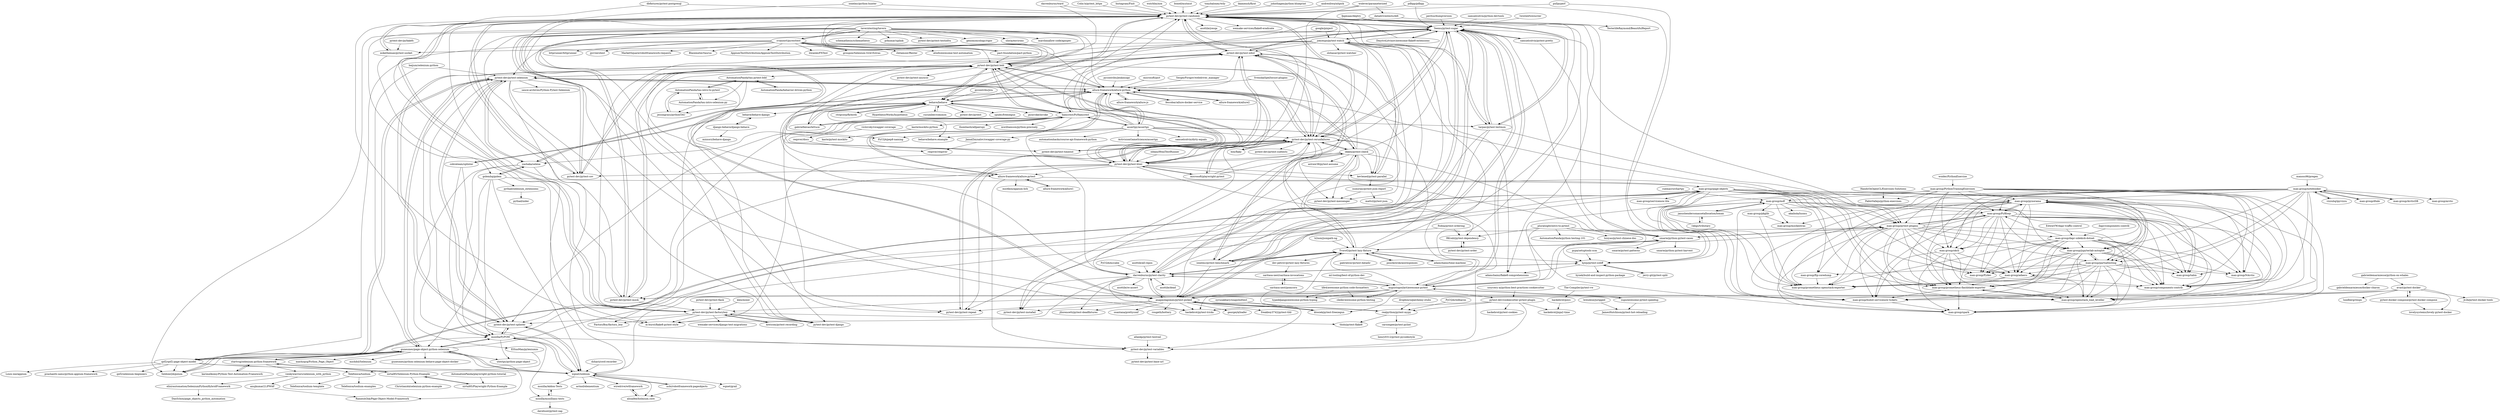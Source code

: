 digraph G {
"tonybaloney/wily" -> "pytest-dev/pytest-randomly" ["e"=1]
"DmytroLitvinov/awesome-flake8-extensions" -> "Teemu/pytest-sugar" ["e"=1]
"DmytroLitvinov/awesome-flake8-extensions" -> "pytest-dev/pytest-randomly" ["e"=1]
"kevlened/pytest-parallel" -> "pytest-dev/pytest-xdist" ["e"=1]
"kevlened/pytest-parallel" -> "pytest-dev/pytest-rerunfailures"
"kevlened/pytest-parallel" -> "numirias/pytest-json-report"
"okken/pytest-check" -> "pytest-dev/pytest-rerunfailures"
"okken/pytest-check" -> "pytest-dev/pytest-randomly"
"okken/pytest-check" -> "astraw38/pytest-assume"
"okken/pytest-check" -> "TvoroG/pytest-lazy-fixture"
"okken/pytest-check" -> "pytest-dev/pytest-messenger"
"okken/pytest-check" -> "allure-framework/allure-python"
"okken/pytest-check" -> "hjwp/pytest-icdiff"
"okken/pytest-check" -> "pytest-dev/pytest-xdist" ["e"=1]
"okken/pytest-check" -> "darrenburns/pytest-clarity"
"okken/pytest-check" -> "pytest-dev/pytest-instafail"
"okken/pytest-check" -> "smarie/python-pytest-cases"
"okken/pytest-check" -> "kevlened/pytest-parallel"
"okken/pytest-check" -> "pytest-dev/pytest-html"
"man-group/dtale" -> "man-group/notebooker" ["e"=1]
"ftobia/pytest-ordering" -> "pytest-dev/pytest-repeat"
"ftobia/pytest-ordering" -> "RKrahl/pytest-dependency"
"pytest-dev/pytest-cov" -> "pytest-dev/pytest-randomly" ["e"=1]
"pytest-dev/pytest-cov" -> "Teemu/pytest-sugar" ["e"=1]
"pytest-dev/pytest-cov" -> "pytest-dev/pytest-bdd" ["e"=1]
"Teemu/pytest-sugar" -> "pytest-dev/pytest-xdist" ["e"=1]
"Teemu/pytest-sugar" -> "pytest-dev/pytest-randomly"
"Teemu/pytest-sugar" -> "samuelcolvin/pytest-pretty" ["e"=1]
"Teemu/pytest-sugar" -> "pytest-dev/pytest-cov" ["e"=1]
"Teemu/pytest-sugar" -> "tarpas/pytest-testmon" ["e"=1]
"Teemu/pytest-sugar" -> "anapaulagomes/pytest-picked"
"Teemu/pytest-sugar" -> "darrenburns/pytest-clarity"
"Teemu/pytest-sugar" -> "pytest-dev/pytest-mock" ["e"=1]
"Teemu/pytest-sugar" -> "ionelmc/pytest-benchmark" ["e"=1]
"Teemu/pytest-sugar" -> "augustogoulart/awesome-pytest"
"Teemu/pytest-sugar" -> "pytest-dev/pytest-rerunfailures"
"Teemu/pytest-sugar" -> "man-group/pytest-plugins"
"Teemu/pytest-sugar" -> "pytest-dev/pytest-django" ["e"=1]
"Teemu/pytest-sugar" -> "DmytroLitvinov/awesome-flake8-extensions" ["e"=1]
"Teemu/pytest-sugar" -> "joeyespo/pytest-watch"
"samuelcolvin/python-devtools" -> "Teemu/pytest-sugar" ["e"=1]
"taverntesting/tavern" -> "svanoort/pyresttest"
"taverntesting/tavern" -> "pytest-dev/pytest-bdd"
"taverntesting/tavern" -> "schemathesis/schemathesis" ["e"=1]
"taverntesting/tavern" -> "allure-framework/allure-python"
"taverntesting/tavern" -> "pytest-dev/pytest-mock" ["e"=1]
"taverntesting/tavern" -> "behave/behave"
"taverntesting/tavern" -> "prkumar/uplink" ["e"=1]
"taverntesting/tavern" -> "pytest-dev/pytest-testinfra" ["e"=1]
"taverntesting/tavern" -> "SeldomQA/poium" ["e"=1]
"taverntesting/tavern" -> "genomoncology/rigor"
"taverntesting/tavern" -> "sloria/environs" ["e"=1]
"taverntesting/tavern" -> "golemhq/golem"
"taverntesting/tavern" -> "marshmallow-code/apispec" ["e"=1]
"taverntesting/tavern" -> "pytest-dev/pytest-rerunfailures"
"taverntesting/tavern" -> "pytest-dev/pytest-cov" ["e"=1]
"darrenburns/ward" -> "darrenburns/pytest-clarity" ["e"=1]
"darrenburns/ward" -> "pytest-dev/pytest-randomly" ["e"=1]
"venkywarriors/selenium_with_python" -> "anujkumar21/PWAF"
"venkywarriors/selenium_with_python" -> "elixirautomation/SeleniumPythonHybridFramework"
"ikamensh/flynt" -> "pytest-dev/pytest-randomly" ["e"=1]
"google/pinject" -> "joeyespo/pytest-watch" ["e"=1]
"kiwicom/pytest-recording" -> "pytest-dev/pytest-factoryboy" ["e"=1]
"box/flaky" -> "pytest-dev/pytest-rerunfailures" ["e"=1]
"hamcrest/PyHamcrest" -> "allure-framework/allure-python"
"hamcrest/PyHamcrest" -> "behave/behave"
"hamcrest/PyHamcrest" -> "assertpy/assertpy"
"hamcrest/PyHamcrest" -> "mwilliamson/python-precisely"
"hamcrest/PyHamcrest" -> "pytest-dev/pytest-bdd"
"hamcrest/PyHamcrest" -> "gabrielfalcao/lettuce" ["e"=1]
"hamcrest/PyHamcrest" -> "yashaka/selene" ["e"=1]
"hamcrest/PyHamcrest" -> "pytest-dev/pytest-xdist" ["e"=1]
"hamcrest/PyHamcrest" -> "tarpas/pytest-testmon" ["e"=1]
"hamcrest/PyHamcrest" -> "thombashi/allpairspy" ["e"=1]
"hamcrest/PyHamcrest" -> "pytest-dev/pytest-splinter"
"hamcrest/PyHamcrest" -> "pytest-dev/pytest-html"
"hamcrest/PyHamcrest" -> "pytest-dev/pytest-mock" ["e"=1]
"hamcrest/PyHamcrest" -> "pytest-dev/pytest-repeat"
"hamcrest/PyHamcrest" -> "kaste/mockito-python"
"1kbgz/tributary" -> "janushendersonassetallocation/loman" ["e"=1]
"1kbgz/tributary" -> "man-group/mdf" ["e"=1]
"allure-framework/allure1" -> "allure-framework/allure-pytest" ["e"=1]
"PyCQA/redbaron" -> "realpython/pytest-mypy" ["e"=1]
"anapaulagomes/pytest-picked" -> "rougeth/bottery" ["e"=1]
"anapaulagomes/pytest-picked" -> "pytest-dev/pytest-randomly"
"anapaulagomes/pytest-picked" -> "jllorencetti/pytest-deadfixtures" ["e"=1]
"anapaulagomes/pytest-picked" -> "darrenburns/pytest-clarity"
"anapaulagomes/pytest-picked" -> "georgeyk/loafer" ["e"=1]
"anapaulagomes/pytest-picked" -> "pytest-dev/pytest-instafail"
"anapaulagomes/pytest-picked" -> "ktosiek/pytest-freezegun"
"anapaulagomes/pytest-picked" -> "realpython/pytest-mypy"
"anapaulagomes/pytest-picked" -> "pytest-dev/pytest-repeat"
"anapaulagomes/pytest-picked" -> "hackebrot/pytest-tricks"
"anapaulagomes/pytest-picked" -> "Teemu/pytest-sugar"
"anapaulagomes/pytest-picked" -> "freakboy3742/pytest-tldr"
"anapaulagomes/pytest-picked" -> "pytest-dev/pytest-variables"
"anapaulagomes/pytest-picked" -> "osantana/prettyconf" ["e"=1]
"svanoort/pyresttest" -> "taverntesting/tavern"
"svanoort/pyresttest" -> "chitamoor/Rester"
"svanoort/pyresttest" -> "allure-framework/allure-python"
"svanoort/pyresttest" -> "atinfo/awesome-test-automation" ["e"=1]
"svanoort/pyresttest" -> "httprunner/httprunner" ["e"=1]
"svanoort/pyresttest" -> "pact-foundation/pact-python" ["e"=1]
"svanoort/pyresttest" -> "pytest-dev/pytest-selenium"
"svanoort/pyresttest" -> "qxf2/qxf2-page-object-model"
"svanoort/pyresttest" -> "jjyr/zerotest" ["e"=1]
"svanoort/pyresttest" -> "MarketSquare/robotframework-requests" ["e"=1]
"svanoort/pyresttest" -> "Blazemeter/taurus" ["e"=1]
"svanoort/pyresttest" -> "AppiumTestDistribution/AppiumTestDistribution" ["e"=1]
"svanoort/pyresttest" -> "pytest-dev/pytest-bdd"
"svanoort/pyresttest" -> "liwanlei/FXTest" ["e"=1]
"svanoort/pyresttest" -> "groupon/Selenium-Grid-Extras" ["e"=1]
"johnthagen/python-blueprint" -> "pytest-dev/pytest-randomly" ["e"=1]
"allure-framework/allure-pytest" -> "allure-framework/allure-python"
"allure-framework/allure-pytest" -> "mio4kon/appium-lich" ["e"=1]
"allure-framework/allure-pytest" -> "pytest-dev/pytest-variables"
"allure-framework/allure-pytest" -> "man-group/page-objects"
"allure-framework/allure-pytest" -> "allure-framework/allure1" ["e"=1]
"dzharii/swd-recorder" -> "wgnet/webium" ["e"=1]
"augustogoulart/awesome-pytest" -> "hackebrot/pytest-tricks"
"augustogoulart/awesome-pytest" -> "pytest-dev/pytest-randomly"
"augustogoulart/awesome-pytest" -> "anapaulagomes/pytest-picked"
"augustogoulart/awesome-pytest" -> "Teemu/pytest-sugar"
"augustogoulart/awesome-pytest" -> "cleder/awesome-python-testing"
"augustogoulart/awesome-pytest" -> "darrenburns/pytest-clarity"
"augustogoulart/awesome-pytest" -> "ktosiek/pytest-freezegun"
"augustogoulart/awesome-pytest" -> "zupo/awesome-pytest-speedup"
"augustogoulart/awesome-pytest" -> "pytest-dev/cookiecutter-pytest-plugin"
"augustogoulart/awesome-pytest" -> "smarie/python-pytest-cases"
"augustogoulart/awesome-pytest" -> "man-group/pytest-plugins"
"augustogoulart/awesome-pytest" -> "TvoroG/pytest-lazy-fixture"
"augustogoulart/awesome-pytest" -> "typeddjango/awesome-python-typing" ["e"=1]
"augustogoulart/awesome-pytest" -> "pytest-dev/pytest-mock" ["e"=1]
"pluralsight/intro-to-pytest" -> "augustogoulart/awesome-pytest"
"pluralsight/intro-to-pytest" -> "AutomationPanda/python-testing-101"
"pluralsight/intro-to-pytest" -> "luizyao/pytest-chinese-doc" ["e"=1]
"pluralsight/intro-to-pytest" -> "smarie/python-pytest-cases"
"pluralsight/intro-to-pytest" -> "RKrahl/pytest-dependency"
"pythad/selenium_extensions" -> "pythad/nider"
"sourcery-ai/python-best-practices-cookiecutter" -> "pytest-dev/cookiecutter-pytest-plugin" ["e"=1]
"HandsOnOpenCL/Exercises-Solutions" -> "PabloVallejo/python-exercises" ["e"=1]
"SeldomQA/poium" -> "man-group/page-objects" ["e"=1]
"dropbox/sqlalchemy-stubs" -> "realpython/pytest-mypy" ["e"=1]
"karimelkomy/Python-Test-Automation-Framework" -> "startrug/selenium-python-framework"
"hjwp/pytest-icdiff" -> "darrenburns/pytest-clarity"
"hjwp/pytest-icdiff" -> "hynek/build-and-inspect-python-package" ["e"=1]
"hjwp/pytest-icdiff" -> "jerry-git/pytest-split" ["e"=1]
"hjwp/pytest-icdiff" -> "adamchainz/flake8-comprehensions" ["e"=1]
"allure-framework/allure-js" -> "allure-framework/allure-python" ["e"=1]
"klen/mixer" -> "pytest-dev/pytest-factoryboy" ["e"=1]
"andreoliwa/nitpick" -> "pytest-dev/pytest-randomly" ["e"=1]
"darrenburns/pytest-clarity" -> "hjwp/pytest-icdiff"
"darrenburns/pytest-clarity" -> "anapaulagomes/pytest-picked"
"darrenburns/pytest-clarity" -> "jllorencetti/pytest-deadfixtures" ["e"=1]
"darrenburns/pytest-clarity" -> "asottile/re-assert" ["e"=1]
"darrenburns/pytest-clarity" -> "Teemu/pytest-sugar"
"darrenburns/pytest-clarity" -> "pytest-dev/pytest-randomly"
"darrenburns/pytest-clarity" -> "pytest-dev/pytest-instafail"
"darrenburns/pytest-clarity" -> "hackebrot/pytest-tricks"
"darrenburns/pytest-clarity" -> "asottile/dead" ["e"=1]
"darrenburns/pytest-clarity" -> "TvoroG/pytest-lazy-fixture"
"darrenburns/pytest-clarity" -> "m-burst/flake8-pytest-style" ["e"=1]
"darrenburns/pytest-clarity" -> "augustogoulart/awesome-pytest"
"fescobar/allure-docker-service" -> "allure-framework/allure-python" ["e"=1]
"mozilla/Addon-Tests" -> "mozilla/mozillians-tests"
"numirias/pytest-json-report" -> "mattcl/pytest-json"
"numirias/pytest-json-report" -> "pytest-dev/pytest-messenger"
"pytest-docker-compose/pytest-docker-compose" -> "avast/pytest-docker"
"pytest-docker-compose/pytest-docker-compose" -> "lovelysystems/lovely-pytest-docker"
"AutomationPanda/behavior-driven-python" -> "AutomationPanda/tau-pytest-bdd"
"smarie/python-pytest-cases" -> "smarie/python-pytest-harvest"
"smarie/python-pytest-cases" -> "TvoroG/pytest-lazy-fixture"
"smarie/python-pytest-cases" -> "man-group/pytest-plugins"
"smarie/python-pytest-cases" -> "pytest-dev/pytest-randomly"
"smarie/python-pytest-cases" -> "smarie/pytest-patterns"
"smarie/python-pytest-cases" -> "Teemu/pytest-sugar"
"elixirautomation/SeleniumPythonHybridFramework" -> "DanSchon/page_objects_python_automation"
"AutomationPanda/tau-pytest-bdd" -> "AutomationPanda/tau-intro-to-pytest"
"AutomationPanda/tau-pytest-bdd" -> "AutomationPanda/tau-intro-selenium-py"
"AutomationPanda/tau-pytest-bdd" -> "AutomationPanda/behavior-driven-python"
"AutomationPanda/tau-pytest-bdd" -> "jessingrass/pythonTAU"
"pytest-dev/pytest-splinter" -> "pytest-dev/pytest-selenium"
"pytest-dev/pytest-splinter" -> "wgnet/webium"
"pytest-dev/pytest-splinter" -> "mozilla/PyPOM"
"pytest-dev/pytest-splinter" -> "pytest-dev/pytest-bdd"
"anujkumar21/PWAF" -> "RameshGhk/Page-Object-Model-Framework"
"man-group/adaero" -> "man-group/components-contrib"
"man-group/adaero" -> "man-group/prometheus-flashblade-exporter"
"man-group/adaero" -> "man-group/openstack_load_leveller"
"man-group/adaero" -> "man-group/prometheus-openstack-exporter"
"man-group/okcli" -> "man-group/openstack_load_leveller"
"man-group/okcli" -> "man-group/prometheus-flashblade-exporter"
"man-group/okcli" -> "man-group/adaero"
"man-group/okcli" -> "man-group/hubot-servicenow-tickets"
"man-group/okcli" -> "man-group/spark"
"man-group/okcli" -> "man-group/components-contrib"
"man-group/ftp-coredump" -> "man-group/prometheus-openstack-exporter"
"man-group/prometheus-flashblade-exporter" -> "man-group/openstack_load_leveller"
"man-group/prometheus-flashblade-exporter" -> "man-group/spark"
"man-group/prometheus-flashblade-exporter" -> "man-group/hubot-servicenow-tickets"
"man-group/openstack_load_leveller" -> "man-group/prometheus-flashblade-exporter"
"man-group/mdf" -> "janushendersonassetallocation/loman"
"man-group/mdf" -> "man-group/PyBloqs"
"man-group/mdf" -> "akaihola/lusmu"
"man-group/mdf" -> "man-group/prometheus-openstack-exporter"
"man-group/mdf" -> "man-group/mockextras"
"man-group/mdf" -> "man-group/NArctic"
"man-group/mdf" -> "man-group/components-contrib"
"man-group/mdf" -> "man-group/pkglib"
"man-group/mdf" -> "man-group/prometheus-flashblade-exporter"
"man-group/pynorama" -> "man-group/hubot-servicenow-tickets"
"man-group/pynorama" -> "man-group/tabix"
"man-group/pynorama" -> "man-group/spark"
"man-group/pynorama" -> "man-group/adaero"
"man-group/pynorama" -> "man-group/prometheus-flashblade-exporter"
"man-group/pynorama" -> "man-group/Pydev"
"man-group/pynorama" -> "man-group/components-contrib"
"man-group/pynorama" -> "man-group/prometheus-openstack-exporter"
"man-group/pynorama" -> "man-group/openstack_load_leveller"
"man-group/pynorama" -> "man-group/jupyterlab-autoplot"
"man-group/pynorama" -> "man-group/partialtesting"
"man-group/pynorama" -> "man-group/okcli"
"man-group/pynorama" -> "man-group/NArctic"
"man-group/pynorama" -> "man-group/ftp-coredump"
"man-group/pynorama" -> "man-group/PyBloqs"
"pycontribs/jira" -> "behave/behave" ["e"=1]
"adamchainz/time-machine" -> "TvoroG/pytest-lazy-fixture" ["e"=1]
"joeyespo/pytest-watch" -> "tarpas/pytest-testmon" ["e"=1]
"joeyespo/pytest-watch" -> "Teemu/pytest-sugar"
"joeyespo/pytest-watch" -> "pytest-dev/pytest-randomly"
"joeyespo/pytest-watch" -> "anapaulagomes/pytest-picked"
"joeyespo/pytest-watch" -> "pytest-dev/pytest-xdist" ["e"=1]
"joeyespo/pytest-watch" -> "olzhasar/pytest-watcher"
"joeyespo/pytest-watch" -> "ionelmc/pytest-benchmark" ["e"=1]
"joeyespo/pytest-watch" -> "pytest-dev/pytest-factoryboy"
"joeyespo/pytest-watch" -> "pytest-dev/pytest-bdd"
"joeyespo/pytest-watch" -> "augustogoulart/awesome-pytest"
"joeyespo/pytest-watch" -> "pytest-dev/pytest-django" ["e"=1]
"joeyespo/pytest-watch" -> "adamchainz/flake8-comprehensions" ["e"=1]
"joeyespo/pytest-watch" -> "miketheman/pytest-socket"
"joeyespo/pytest-watch" -> "pytest-dev/pytest-rerunfailures"
"joeyespo/pytest-watch" -> "darrenburns/pytest-clarity"
"life4/awesome-python-code-formatters" -> "cleder/awesome-python-testing"
"life4/awesome-python-code-formatters" -> "typeddjango/awesome-python-typing" ["e"=1]
"pytest-dev/pytest-django" -> "pytest-dev/pytest-factoryboy" ["e"=1]
"gabrieldemarmiesse/python-on-whales" -> "gabrieldemarmiesse/docker-charon"
"gabrieldemarmiesse/python-on-whales" -> "avast/pytest-docker"
"jerry-git/pytest-split" -> "hjwp/pytest-icdiff" ["e"=1]
"pytest-dev/pytest-mock" -> "Teemu/pytest-sugar" ["e"=1]
"pytest-dev/pytest-mock" -> "pytest-dev/pytest-randomly" ["e"=1]
"pytest-dev/pytest-mock" -> "pytest-dev/pytest-bdd" ["e"=1]
"pytest-dev/pytest-mock" -> "pytest-dev/pytest-factoryboy" ["e"=1]
"baijum/selenium-python" -> "pytest-dev/pytest-selenium" ["e"=1]
"baijum/selenium-python" -> "gunesmes/page-object-python-selenium" ["e"=1]
"behave/behave" -> "pytest-dev/pytest-bdd"
"behave/behave" -> "gabrielfalcao/lettuce" ["e"=1]
"behave/behave" -> "ctripcorp/flybirds" ["e"=1]
"behave/behave" -> "hamcrest/PyHamcrest"
"behave/behave" -> "allure-framework/allure-python"
"behave/behave" -> "HypothesisWorks/hypothesis" ["e"=1]
"behave/behave" -> "behave/behave.example"
"behave/behave" -> "cucumber/common" ["e"=1]
"behave/behave" -> "FactoryBoy/factory_boy" ["e"=1]
"behave/behave" -> "pytest-dev/pytest" ["e"=1]
"behave/behave" -> "spulec/freezegun" ["e"=1]
"behave/behave" -> "behave/behave-django"
"behave/behave" -> "cobrateam/splinter" ["e"=1]
"behave/behave" -> "pyinvoke/invoke" ["e"=1]
"behave/behave" -> "pytest-dev/pytest-xdist" ["e"=1]
"dapr/components-contrib" -> "man-group/dapr-sidekick-dotnet" ["e"=1]
"man-group/notebooker" -> "man-group/PyBloqs"
"man-group/notebooker" -> "man-group/adaero"
"man-group/notebooker" -> "man-group/ArcticDB" ["e"=1]
"man-group/notebooker" -> "man-group/jupyterlab-autoplot"
"man-group/notebooker" -> "man-group/pytest-plugins"
"man-group/notebooker" -> "man-group/prometheus-flashblade-exporter"
"man-group/notebooker" -> "man-group/dtale" ["e"=1]
"man-group/notebooker" -> "man-group/okcli"
"man-group/notebooker" -> "man-group/pynorama"
"man-group/notebooker" -> "man-group/openstack_load_leveller"
"man-group/notebooker" -> "man-group/partialtesting"
"man-group/notebooker" -> "man-group/arctic" ["e"=1]
"man-group/notebooker" -> "man-group/components-contrib"
"man-group/notebooker" -> "vizzuhq/ipyvizzu" ["e"=1]
"man-group/notebooker" -> "man-group/hubot-servicenow-tickets"
"AutomationPanda/tau-intro-selenium-py" -> "AutomationPanda/tau-intro-to-pytest"
"AutomationPanda/tau-intro-selenium-py" -> "jessingrass/pythonTAU"
"AutomationPanda/tau-intro-to-pytest" -> "AutomationPanda/tau-intro-selenium-py"
"AutomationPanda/tau-intro-to-pytest" -> "jessingrass/pythonTAU"
"AutomationPanda/tau-intro-to-pytest" -> "AutomationPanda/tau-pytest-bdd"
"microsoft/playwright-pytest" -> "pytest-dev/pytest-rerunfailures" ["e"=1]
"microsoft/playwright-pytest" -> "allure-framework/allure-python" ["e"=1]
"microsoft/playwright-pytest" -> "pytest-dev/pytest-html" ["e"=1]
"microsoft/playwright-pytest" -> "okken/pytest-check" ["e"=1]
"ionelmc/pytest-benchmark" -> "Teemu/pytest-sugar" ["e"=1]
"ionelmc/pytest-benchmark" -> "man-group/pytest-plugins" ["e"=1]
"ionelmc/pytest-benchmark" -> "pytest-dev/pytest-randomly" ["e"=1]
"ionelmc/pytest-benchmark" -> "anapaulagomes/pytest-picked" ["e"=1]
"ionelmc/pytest-benchmark" -> "TvoroG/pytest-lazy-fixture" ["e"=1]
"ionelmc/pytest-benchmark" -> "pytest-dev/pytest-bdd" ["e"=1]
"startrug/selenium-python-framework" -> "karimelkomy/Python-Test-Automation-Framework"
"startrug/selenium-python-framework" -> "nirtal85/Selenium-Python-Example"
"startrug/selenium-python-framework" -> "gunesmes/page-object-python-selenium"
"startrug/selenium-python-framework" -> "venkywarriors/selenium_with_python"
"EdwinVW/dapr-traffic-control" -> "man-group/dapr-sidekick-dotnet" ["e"=1]
"Colin-b/pytest_httpx" -> "pytest-dev/pytest-randomly" ["e"=1]
"man-group/page-objects" -> "man-group/tabix"
"man-group/page-objects" -> "man-group/hubot-servicenow-tickets"
"man-group/page-objects" -> "man-group/prometheus-flashblade-exporter"
"man-group/page-objects" -> "man-group/Pydev"
"man-group/page-objects" -> "man-group/spark"
"man-group/page-objects" -> "man-group/adaero"
"man-group/page-objects" -> "man-group/prometheus-openstack-exporter"
"man-group/page-objects" -> "man-group/openstack_load_leveller"
"man-group/page-objects" -> "man-group/ftp-coredump"
"man-group/page-objects" -> "man-group/jupyterlab-autoplot"
"man-group/page-objects" -> "SeldomQA/poium" ["e"=1]
"man-group/page-objects" -> "man-group/components-contrib"
"man-group/page-objects" -> "man-group/partialtesting"
"man-group/page-objects" -> "man-group/pynorama"
"man-group/page-objects" -> "man-group/servicenow-lite"
"assertpy/assertpy" -> "allure-framework/allure-python"
"assertpy/assertpy" -> "hamcrest/PyHamcrest"
"assertpy/assertpy" -> "pytest-dev/pytest-rerunfailures"
"assertpy/assertpy" -> "samuelcolvin/dirty-equals" ["e"=1]
"assertpy/assertpy" -> "automationhacks/course-api-framework-python"
"assertpy/assertpy" -> "pytest-dev/pytest-messenger"
"assertpy/assertpy" -> "pytest-dev/pytest-html"
"assertpy/assertpy" -> "pytest-dev/pytest-bdd"
"assertpy/assertpy" -> "ActivisionGameScience/assertpy"
"assertpy/assertpy" -> "JamalZeynalov/swagger-coverage-py"
"assertpy/assertpy" -> "pytest-dev/pytest-randomly"
"assertpy/assertpy" -> "PyCQA/pep8-naming" ["e"=1]
"assertpy/assertpy" -> "okken/pytest-check"
"assertpy/assertpy" -> "behave/behave.example"
"assertpy/assertpy" -> "pytest-dev/pytest-xdist" ["e"=1]
"SvenskaSpel/locust-plugins" -> "pytest-dev/pytest-rerunfailures" ["e"=1]
"SvenskaSpel/locust-plugins" -> "allure-framework/allure-python" ["e"=1]
"pytest-dev/pytest-flask" -> "pytest-dev/pytest-factoryboy" ["e"=1]
"Instagram/Fixit" -> "pytest-dev/pytest-randomly" ["e"=1]
"mozilla/mozillians-tests" -> "davehunt/pytest-zap"
"mozilla/mozillians-tests" -> "mozilla/Addon-Tests"
"man-group/partialtesting" -> "man-group/components-contrib"
"man-group/partialtesting" -> "man-group/adaero"
"man-group/partialtesting" -> "man-group/hubot-servicenow-tickets"
"man-group/partialtesting" -> "man-group/tabix"
"man-group/partialtesting" -> "man-group/spark"
"man-group/partialtesting" -> "man-group/jupyterlab-autoplot"
"man-group/partialtesting" -> "man-group/prometheus-openstack-exporter"
"man-group/partialtesting" -> "man-group/prometheus-flashblade-exporter"
"man-group/partialtesting" -> "man-group/Pydev"
"man-group/partialtesting" -> "man-group/openstack_load_leveller"
"man-group/partialtesting" -> "man-group/NArctic"
"man-group/partialtesting" -> "man-group/ftp-coredump"
"ElSnoMan/pyleniumio" -> "Telefonica/toolium"
"pytest-dev/pytest-timeout" -> "pytest-dev/pytest-randomly"
"pytest-dev/pytest-timeout" -> "pytest-dev/pytest-rerunfailures"
"viclovsky/swagger-coverage" -> "reqover/docs" ["e"=1]
"wgnet/webium" -> "mozilla/PyPOM"
"wgnet/webium" -> "alisaifee/holmium.core"
"wgnet/webium" -> "ncbi/robotframework-pageobjects" ["e"=1]
"wgnet/webium" -> "wgnet/grail"
"wgnet/webium" -> "pytest-dev/pytest-splinter"
"wgnet/webium" -> "wiredrive/wtframework"
"wgnet/webium" -> "man-group/page-objects"
"wgnet/webium" -> "gunesmes/page-object-python-selenium"
"wgnet/webium" -> "actmd/elementium"
"wgnet/webium" -> "mozilla/Addon-Tests"
"ncbi/robotframework-pageobjects" -> "alisaifee/holmium.core" ["e"=1]
"ncbi/robotframework-pageobjects" -> "wgnet/webium" ["e"=1]
"jessingrass/pythonTAU" -> "AutomationPanda/tau-intro-to-pytest"
"man-group/jupyterlab-autoplot" -> "man-group/components-contrib"
"man-group/jupyterlab-autoplot" -> "man-group/adaero"
"man-group/jupyterlab-autoplot" -> "man-group/openstack_load_leveller"
"man-group/jupyterlab-autoplot" -> "man-group/tabix"
"man-group/jupyterlab-autoplot" -> "man-group/hubot-servicenow-tickets"
"man-group/jupyterlab-autoplot" -> "man-group/prometheus-flashblade-exporter"
"man-group/jupyterlab-autoplot" -> "man-group/spark"
"man-group/jupyterlab-autoplot" -> "man-group/partialtesting"
"man-group/jupyterlab-autoplot" -> "man-group/prometheus-openstack-exporter"
"man-group/jupyterlab-autoplot" -> "man-group/Pydev"
"cucumber/common" -> "behave/behave" ["e"=1]
"pytest-dev/pyfakefs" -> "miketheman/pytest-socket" ["e"=1]
"gabrielcnr/pytest-datadir" -> "TvoroG/pytest-lazy-fixture" ["e"=1]
"breuleux/jurigged" -> "JamesHutchison/pytest-hot-reloading" ["e"=1]
"pypa/setuptools-scm" -> "hjwp/pytest-icdiff" ["e"=1]
"ml-tooling/best-of-python-dev" -> "augustogoulart/awesome-pytest" ["e"=1]
"tarpas/pytest-testmon" -> "joeyespo/pytest-watch" ["e"=1]
"tarpas/pytest-testmon" -> "pytest-dev/pytest-randomly" ["e"=1]
"tarpas/pytest-testmon" -> "Teemu/pytest-sugar" ["e"=1]
"tarpas/pytest-testmon" -> "anapaulagomes/pytest-picked" ["e"=1]
"tarpas/pytest-testmon" -> "darrenburns/pytest-clarity" ["e"=1]
"tarpas/pytest-testmon" -> "man-group/pytest-plugins" ["e"=1]
"nirtal85/Selenium-Python-Example" -> "nirtal85/Playwright-Python-Example"
"nirtal85/Selenium-Python-Example" -> "startrug/selenium-python-framework"
"nirtal85/Selenium-Python-Example" -> "ChristianAA/selenium-python-example"
"gunesmes/page-object-python-selenium" -> "qxf2/qxf2-page-object-model"
"gunesmes/page-object-python-selenium" -> "mozilla/PyPOM"
"gunesmes/page-object-python-selenium" -> "machzqcq/Python_Page_Object"
"gunesmes/page-object-python-selenium" -> "wgnet/webium"
"gunesmes/page-object-python-selenium" -> "man-group/page-objects"
"gunesmes/page-object-python-selenium" -> "utestpy/python-page-object"
"gunesmes/page-object-python-selenium" -> "startrug/selenium-python-framework"
"gunesmes/page-object-python-selenium" -> "michdol/Selenium"
"gunesmes/page-object-python-selenium" -> "gunesmes/python-selenium-behave-page-object-docker"
"gunesmes/page-object-python-selenium" -> "pytest-dev/pytest-selenium"
"gunesmes/page-object-python-selenium" -> "SeldomQA/poium" ["e"=1]
"gunesmes/page-object-python-selenium" -> "RameshGhk/Page-Object-Model-Framework"
"wolever/parameterized" -> "datadriventests/ddt" ["e"=1]
"wolever/parameterized" -> "pytest-dev/pytest-randomly" ["e"=1]
"wolever/parameterized" -> "pytest-dev/pytest-html" ["e"=1]
"pytest-dev/pytest-html" -> "pytest-dev/pytest-xdist" ["e"=1]
"pytest-dev/pytest-html" -> "allure-framework/allure-python"
"pytest-dev/pytest-html" -> "pytest-dev/pytest-bdd"
"pytest-dev/pytest-html" -> "pytest-dev/pytest-rerunfailures"
"pytest-dev/pytest-html" -> "pytest-dev/pytest-selenium"
"pytest-dev/pytest-html" -> "pytest-dev/pytest-repeat"
"pytest-dev/pytest-html" -> "pytest-dev/pytest-randomly"
"pytest-dev/pytest-html" -> "pytest-dev/pytest-cov" ["e"=1]
"pytest-dev/pytest-html" -> "allure-framework/allure-pytest"
"pytest-dev/pytest-html" -> "Teemu/pytest-sugar"
"pytest-dev/pytest-html" -> "pytest-dev/pytest-variables"
"pytest-dev/pytest-html" -> "pytest-dev/pytest-splinter"
"pytest-dev/pytest-html" -> "man-group/pytest-plugins"
"pytest-dev/pytest-html" -> "kevlened/pytest-parallel"
"pytest-dev/pytest-html" -> "microsoft/playwright-pytest" ["e"=1]
"ionelmc/python-hunter" -> "anapaulagomes/pytest-picked" ["e"=1]
"ionelmc/python-hunter" -> "pytest-dev/pytest-randomly" ["e"=1]
"yashaka/selene" -> "allure-framework/allure-python" ["e"=1]
"yashaka/selene" -> "wgnet/webium" ["e"=1]
"yashaka/selene" -> "golemhq/golem" ["e"=1]
"yashaka/selene" -> "pytest-dev/pytest-selenium" ["e"=1]
"yashaka/selene" -> "mozilla/PyPOM" ["e"=1]
"yashaka/selene" -> "ElSnoMan/pyleniumio" ["e"=1]
"pycontribs/jenkinsapi" -> "allure-framework/allure-python" ["e"=1]
"datadriventests/ddt" -> "allure-framework/allure-pytest"
"datadriventests/ddt" -> "TesterlifeRaymond/BeautifulReport" ["e"=1]
"pytest-dev/cookiecutter-pytest-plugin" -> "hackebrot/pytest-tricks"
"pytest-dev/cookiecutter-pytest-plugin" -> "hackebrot/pytest-cookies"
"pytest-dev/cookiecutter-pytest-plugin" -> "realpython/pytest-mypy"
"pytest-dev/cookiecutter-pytest-plugin" -> "hackebrot/jinja2-time"
"pytest-dev/cookiecutter-pytest-plugin" -> "pytest-dev/pytest-variables"
"pytest-dev/pytest-factoryboy" -> "pytest-dev/pytest-django" ["e"=1]
"pytest-dev/pytest-factoryboy" -> "pytest-dev/pytest-randomly"
"pytest-dev/pytest-factoryboy" -> "FactoryBoy/factory_boy" ["e"=1]
"pytest-dev/pytest-factoryboy" -> "pytest-dev/pytest-splinter"
"pytest-dev/pytest-factoryboy" -> "wemake-services/django-test-migrations" ["e"=1]
"pytest-dev/pytest-factoryboy" -> "m-burst/flake8-pytest-style" ["e"=1]
"pytest-dev/pytest-factoryboy" -> "kiwicom/pytest-recording" ["e"=1]
"pytest-dev/pytest-factoryboy" -> "tholo/pytest-flake8"
"pytest-dev/pytest-selenium" -> "pytest-dev/pytest-splinter"
"pytest-dev/pytest-selenium" -> "pytest-dev/pytest-html"
"pytest-dev/pytest-selenium" -> "wgnet/webium"
"pytest-dev/pytest-selenium" -> "mozilla/PyPOM"
"pytest-dev/pytest-selenium" -> "qxf2/qxf2-page-object-model"
"pytest-dev/pytest-selenium" -> "gunesmes/page-object-python-selenium"
"pytest-dev/pytest-selenium" -> "allure-framework/allure-pytest"
"pytest-dev/pytest-selenium" -> "allure-framework/allure-python"
"pytest-dev/pytest-selenium" -> "sauce-archives/Python-Pytest-Selenium"
"pytest-dev/pytest-selenium" -> "pytest-dev/pytest-variables"
"pytest-dev/pytest-selenium" -> "man-group/pytest-plugins"
"pytest-dev/pytest-selenium" -> "yashaka/selene" ["e"=1]
"pytest-dev/pytest-selenium" -> "hackebrot/pytest-tricks"
"pytest-dev/pytest-selenium" -> "pytest-dev/pytest-django" ["e"=1]
"pytest-dev/pytest-selenium" -> "pytest-dev/pytest-bdd"
"carsongee/pytest-pylint" -> "henry0312/pytest-pycodestyle"
"pytest-dev/pytest-order" -> "RKrahl/pytest-dependency"
"pytest-dev/pytest-variables" -> "pytest-dev/pytest-base-url"
"cleder/awesome-python-testing" -> "augustogoulart/awesome-pytest"
"man-group/dapr-sidekick-dotnet" -> "man-group/components-contrib"
"man-group/dapr-sidekick-dotnet" -> "man-group/hubot-servicenow-tickets"
"man-group/dapr-sidekick-dotnet" -> "man-group/prometheus-flashblade-exporter"
"man-group/dapr-sidekick-dotnet" -> "man-group/spark"
"man-group/dapr-sidekick-dotnet" -> "man-group/openstack_load_leveller"
"man-group/dapr-sidekick-dotnet" -> "man-group/adaero"
"man-group/dapr-sidekick-dotnet" -> "man-group/Pydev"
"man-group/dapr-sidekick-dotnet" -> "man-group/tabix"
"man-group/dapr-sidekick-dotnet" -> "man-group/pynorama"
"man-group/dapr-sidekick-dotnet" -> "man-group/jupyterlab-autoplot"
"man-group/dapr-sidekick-dotnet" -> "man-group/partialtesting"
"man-group/dapr-sidekick-dotnet" -> "man-group/prometheus-openstack-exporter"
"man-group/dapr-sidekick-dotnet" -> "man-group/NArctic"
"man-group/dapr-sidekick-dotnet" -> "man-group/PyBloqs"
"man-group/dapr-sidekick-dotnet" -> "man-group/okcli"
"JamalZeynalov/swagger-coverage-py" -> "reqover/reqover"
"reqover/docs" -> "reqover/reqover"
"pytest-dev/pytest-xdist" -> "pytest-dev/pytest-rerunfailures" ["e"=1]
"pytest-dev/pytest-xdist" -> "pytest-dev/pytest-randomly" ["e"=1]
"pytest-dev/pytest-xdist" -> "kevlened/pytest-parallel" ["e"=1]
"pytest-dev/pytest-xdist" -> "Teemu/pytest-sugar" ["e"=1]
"pytest-dev/pytest-xdist" -> "pytest-dev/pytest-bdd" ["e"=1]
"pytest-dev/pytest-xdist" -> "pytest-dev/pytest-html" ["e"=1]
"vizzuhq/ipyvizzu" -> "man-group/notebooker" ["e"=1]
"ctripcorp/flybirds" -> "behave/behave" ["e"=1]
"man-group/pytest-plugins" -> "man-group/PyBloqs"
"man-group/pytest-plugins" -> "man-group/openstack_load_leveller"
"man-group/pytest-plugins" -> "man-group/jupyterlab-autoplot"
"man-group/pytest-plugins" -> "man-group/adaero"
"man-group/pytest-plugins" -> "man-group/partialtesting"
"man-group/pytest-plugins" -> "man-group/prometheus-flashblade-exporter"
"man-group/pytest-plugins" -> "man-group/components-contrib"
"man-group/pytest-plugins" -> "man-group/hubot-servicenow-tickets"
"man-group/pytest-plugins" -> "man-group/okcli"
"man-group/pytest-plugins" -> "man-group/pynorama"
"man-group/pytest-plugins" -> "man-group/spark"
"man-group/pytest-plugins" -> "man-group/dapr-sidekick-dotnet"
"man-group/pytest-plugins" -> "smarie/python-pytest-cases"
"man-group/pytest-plugins" -> "man-group/prometheus-openstack-exporter"
"man-group/pytest-plugins" -> "man-group/Pydev"
"twisted/towncrier" -> "Teemu/pytest-sugar" ["e"=1]
"microsoft/pict" -> "allure-framework/allure-python" ["e"=1]
"man-group/PythonTrainingExercises" -> "man-group/PyBloqs"
"man-group/PythonTrainingExercises" -> "man-group/pynorama"
"man-group/PythonTrainingExercises" -> "man-group/jupyterlab-autoplot"
"man-group/PythonTrainingExercises" -> "man-group/mdf"
"man-group/PythonTrainingExercises" -> "man-group/okcli"
"man-group/PythonTrainingExercises" -> "man-group/spark"
"man-group/PythonTrainingExercises" -> "man-group/hubot-servicenow-tickets"
"man-group/PythonTrainingExercises" -> "PabloVallejo/python-exercises"
"man-group/PythonTrainingExercises" -> "man-group/prometheus-flashblade-exporter"
"man-group/PythonTrainingExercises" -> "man-group/openstack_load_leveller"
"man-group/PythonTrainingExercises" -> "man-group/prometheus-openstack-exporter"
"man-group/PythonTrainingExercises" -> "man-group/mockextras"
"man-group/PythonTrainingExercises" -> "man-group/NArctic"
"man-group/PythonTrainingExercises" -> "man-group/tabix"
"man-group/PythonTrainingExercises" -> "man-group/components-contrib"
"AutomationPanda/playwright-python-tutorial" -> "nirtal85/Playwright-Python-Example" ["e"=1]
"golemhq/golem" -> "mozilla/PyPOM"
"golemhq/golem" -> "yashaka/selene" ["e"=1]
"golemhq/golem" -> "man-group/page-objects"
"golemhq/golem" -> "wgnet/webium"
"golemhq/golem" -> "gunesmes/page-object-python-selenium"
"golemhq/golem" -> "pythad/selenium_extensions"
"The-Compiler/pytest-vw" -> "hackebrot/poyo"
"mozilla/PyPOM" -> "wgnet/webium"
"mozilla/PyPOM" -> "gunesmes/page-object-python-selenium"
"mozilla/PyPOM" -> "utestpy/python-page-object"
"mozilla/PyPOM" -> "man-group/page-objects"
"mozilla/PyPOM" -> "pytest-dev/pytest-splinter"
"mozilla/PyPOM" -> "pytest-dev/pytest-variables"
"mozilla/PyPOM" -> "mozilla/mozillians-tests"
"hackebrot/poyo" -> "hackebrot/jinja2-time"
"Telefonica/toolium" -> "Telefonica/toolium-examples"
"Telefonica/toolium" -> "Telefonica/toolium-template"
"pytest-dev/pytest-repeat" -> "pytest-dev/pytest-rerunfailures"
"nirtal85/Playwright-Python-Example" -> "nirtal85/Selenium-Python-Example"
"wntrblm/nox" -> "pytest-dev/pytest-randomly" ["e"=1]
"fpgmaas/deptry" -> "Teemu/pytest-sugar" ["e"=1]
"RKrahl/pytest-dependency" -> "pytest-dev/pytest-order"
"pytest-dev/pytest-randomly" -> "pytest-dev/pytest-rerunfailures"
"pytest-dev/pytest-randomly" -> "pytest-dev/pytest-timeout"
"pytest-dev/pytest-randomly" -> "anapaulagomes/pytest-picked"
"pytest-dev/pytest-randomly" -> "pytest-dev/pytest-xdist" ["e"=1]
"pytest-dev/pytest-randomly" -> "pytest-dev/pytest-cov" ["e"=1]
"pytest-dev/pytest-randomly" -> "tarpas/pytest-testmon" ["e"=1]
"pytest-dev/pytest-randomly" -> "Teemu/pytest-sugar"
"pytest-dev/pytest-randomly" -> "m-burst/flake8-pytest-style" ["e"=1]
"pytest-dev/pytest-randomly" -> "adamchainz/flake8-comprehensions" ["e"=1]
"pytest-dev/pytest-randomly" -> "miketheman/pytest-socket"
"pytest-dev/pytest-randomly" -> "PyCQA/pep8-naming" ["e"=1]
"pytest-dev/pytest-randomly" -> "pytest-dev/pytest-factoryboy"
"pytest-dev/pytest-randomly" -> "asottile/yesqa" ["e"=1]
"pytest-dev/pytest-randomly" -> "pytest-dev/pytest-repeat"
"pytest-dev/pytest-randomly" -> "wemake-services/flake8-eradicate" ["e"=1]
"allure-framework/allure2" -> "allure-framework/allure-python" ["e"=1]
"man-group/ArcticDB" -> "man-group/notebooker" ["e"=1]
"manoss96/pregex" -> "man-group/notebooker" ["e"=1]
"samuelcolvin/pytest-pretty" -> "Teemu/pytest-sugar" ["e"=1]
"samuelcolvin/pytest-pretty" -> "hjwp/pytest-icdiff" ["e"=1]
"behave/behave-django" -> "django-behave/django-behave"
"gabrielfalcao/lettuce" -> "behave/behave" ["e"=1]
"gabrielfalcao/lettuce" -> "pytest-dev/pytest-bdd" ["e"=1]
"gabrielfalcao/lettuce" -> "hamcrest/PyHamcrest" ["e"=1]
"pytest-dev/pytest-rerunfailures" -> "pytest-dev/pytest-xdist" ["e"=1]
"pytest-dev/pytest-rerunfailures" -> "pytest-dev/pytest-randomly"
"pytest-dev/pytest-rerunfailures" -> "pytest-dev/pytest-repeat"
"pytest-dev/pytest-rerunfailures" -> "pytest-dev/pytest-timeout"
"pytest-dev/pytest-rerunfailures" -> "box/flaky" ["e"=1]
"pytest-dev/pytest-rerunfailures" -> "pytest-dev/pytest-html"
"pytest-dev/pytest-rerunfailures" -> "okken/pytest-check"
"pytest-dev/pytest-rerunfailures" -> "kevlened/pytest-parallel"
"pytest-dev/pytest-rerunfailures" -> "allure-framework/allure-python"
"pytest-dev/pytest-rerunfailures" -> "pytest-dev/pytest-instafail"
"pytest-dev/pytest-rerunfailures" -> "m-burst/flake8-pytest-style" ["e"=1]
"pytest-dev/pytest-rerunfailures" -> "Teemu/pytest-sugar"
"pytest-dev/pytest-rerunfailures" -> "RKrahl/pytest-dependency"
"pytest-dev/pytest-rerunfailures" -> "pytest-dev/pytest-subtests"
"pytest-dev/pytest-rerunfailures" -> "pytest-dev/pytest-messenger"
"django-behave/django-behave" -> "mixxorz/behave-django"
"django-behave/django-behave" -> "behave/behave-django"
"zupo/awesome-pytest-speedup" -> "JamesHutchison/pytest-hot-reloading"
"zupo/awesome-pytest-speedup" -> "augustogoulart/awesome-pytest"
"allankp/pytest-testrail" -> "pytest-dev/pytest-variables" ["e"=1]
"kaste/mockito-python" -> "kaste/pytest-mockito"
"TvoroG/pytest-lazy-fixture" -> "dev-petrov/pytest-lazy-fixtures"
"TvoroG/pytest-lazy-fixture" -> "gabrielcnr/pytest-datadir" ["e"=1]
"TvoroG/pytest-lazy-fixture" -> "smarie/python-pytest-cases"
"TvoroG/pytest-lazy-fixture" -> "ktosiek/pytest-freezegun"
"TvoroG/pytest-lazy-fixture" -> "darrenburns/pytest-clarity"
"TvoroG/pytest-lazy-fixture" -> "adamchainz/time-machine" ["e"=1]
"TvoroG/pytest-lazy-fixture" -> "okken/pytest-check"
"TvoroG/pytest-lazy-fixture" -> "hjwp/pytest-icdiff"
"TvoroG/pytest-lazy-fixture" -> "pytest-dev/pytest-randomly"
"TvoroG/pytest-lazy-fixture" -> "pytest-dev/pytest-rerunfailures"
"TvoroG/pytest-lazy-fixture" -> "pytest-dev/pytest-xdist" ["e"=1]
"TvoroG/pytest-lazy-fixture" -> "ionelmc/pytest-benchmark" ["e"=1]
"TvoroG/pytest-lazy-fixture" -> "pnuckowski/aioresponses" ["e"=1]
"cuemacro/chartpy" -> "man-group/mdf" ["e"=1]
"dbfixtures/pytest-postgresql" -> "pytest-dev/pytest-factoryboy" ["e"=1]
"dbfixtures/pytest-postgresql" -> "pytest-dev/pytest-randomly" ["e"=1]
"psf/pyperf" -> "hjwp/pytest-icdiff" ["e"=1]
"psf/pyperf" -> "pytest-dev/pytest-randomly" ["e"=1]
"oldani/HtmlTestRunner" -> "pytest-dev/pytest-html" ["e"=1]
"man-group/PyBloqs" -> "man-group/adaero"
"man-group/PyBloqs" -> "man-group/jupyterlab-autoplot"
"man-group/PyBloqs" -> "man-group/openstack_load_leveller"
"man-group/PyBloqs" -> "man-group/prometheus-flashblade-exporter"
"man-group/PyBloqs" -> "man-group/components-contrib"
"man-group/PyBloqs" -> "man-group/hubot-servicenow-tickets"
"man-group/PyBloqs" -> "man-group/spark"
"man-group/PyBloqs" -> "man-group/pynorama"
"man-group/PyBloqs" -> "man-group/okcli"
"man-group/PyBloqs" -> "man-group/partialtesting"
"man-group/PyBloqs" -> "man-group/NArctic"
"man-group/PyBloqs" -> "man-group/Pydev"
"man-group/PyBloqs" -> "man-group/tabix"
"man-group/PyBloqs" -> "man-group/pytest-plugins"
"man-group/PyBloqs" -> "man-group/prometheus-openstack-exporter"
"realpython/pytest-mypy" -> "carsongee/pytest-pylint"
"realpython/pytest-mypy" -> "tholo/pytest-flake8"
"realpython/pytest-mypy" -> "anapaulagomes/pytest-picked"
"saritasa-nest/pomcorn" -> "saritasa-nest/saritasa-invocations"
"dev-petrov/pytest-lazy-fixtures" -> "saritasa-nest/saritasa-invocations"
"saritasa-nest/saritasa-invocations" -> "saritasa-nest/pomcorn"
"allure-framework/allure-python" -> "allure-framework/allure-pytest"
"allure-framework/allure-python" -> "allure-framework/allure2" ["e"=1]
"allure-framework/allure-python" -> "pytest-dev/pytest-html"
"allure-framework/allure-python" -> "pytest-dev/pytest-bdd"
"allure-framework/allure-python" -> "yashaka/selene" ["e"=1]
"allure-framework/allure-python" -> "pytest-dev/pytest-rerunfailures"
"allure-framework/allure-python" -> "fescobar/allure-docker-service" ["e"=1]
"allure-framework/allure-python" -> "hamcrest/PyHamcrest"
"allure-framework/allure-python" -> "pytest-dev/pytest-xdist" ["e"=1]
"allure-framework/allure-python" -> "allure-framework/allure-js" ["e"=1]
"allure-framework/allure-python" -> "assertpy/assertpy"
"allure-framework/allure-python" -> "pytest-dev/pytest-selenium"
"allure-framework/allure-python" -> "behave/behave"
"allure-framework/allure-python" -> "okken/pytest-check"
"allure-framework/allure-python" -> "microsoft/playwright-pytest" ["e"=1]
"SergeyPirogov/webdriver_manager" -> "allure-framework/allure-python" ["e"=1]
"qxf2/qxf2-page-object-model" -> "gunesmes/page-object-python-selenium"
"qxf2/qxf2-page-object-model" -> "mozilla/PyPOM"
"qxf2/qxf2-page-object-model" -> "qxf2/selenium-beginners" ["e"=1]
"qxf2/qxf2-page-object-model" -> "wgnet/webium"
"qxf2/qxf2-page-object-model" -> "pytest-dev/pytest-selenium"
"qxf2/qxf2-page-object-model" -> "Louis-me/appium" ["e"=1]
"qxf2/qxf2-page-object-model" -> "prashanth-sams/python-appium-framework"
"qxf2/qxf2-page-object-model" -> "SeldomQA/poium" ["e"=1]
"qxf2/qxf2-page-object-model" -> "Telefonica/toolium"
"pnuckowski/aioresponses" -> "TvoroG/pytest-lazy-fixture" ["e"=1]
"boxed/mutmut" -> "pytest-dev/pytest-randomly" ["e"=1]
"man-group/pkglib" -> "man-group/mockextras"
"man-group/pkglib" -> "man-group/prometheus-openstack-exporter"
"woider/PythonExercise" -> "man-group/PythonTrainingExercises" ["e"=1]
"peritus/bumpversion" -> "Teemu/pytest-sugar" ["e"=1]
"janushendersonassetallocation/loman" -> "1kbgz/tributary" ["e"=1]
"janushendersonassetallocation/loman" -> "man-group/mdf"
"avast/pytest-docker" -> "pytest-docker-compose/pytest-docker-compose"
"avast/pytest-docker" -> "lovelysystems/lovely-pytest-docker"
"avast/pytest-docker" -> "Jc2k/pytest-docker-tools"
"avast/pytest-docker" -> "pytest-dev/pytest-mock" ["e"=1]
"avast/pytest-docker" -> "lundberg/respx" ["e"=1]
"avast/pytest-docker" -> "anapaulagomes/pytest-picked"
"avast/pytest-docker" -> "pytest-dev/pytest-factoryboy"
"h2non/jsonpath-ng" -> "TvoroG/pytest-lazy-fixture" ["e"=1]
"syrusakbary/snapshottest" -> "ktosiek/pytest-freezegun" ["e"=1]
"PyCQA/mccabe" -> "darrenburns/pytest-clarity" ["e"=1]
"wiredrive/wtframework" -> "alisaifee/holmium.core"
"pact-foundation/pact-python" -> "pytest-dev/pytest-bdd" ["e"=1]
"pact-foundation/pact-python" -> "svanoort/pyresttest" ["e"=1]
"man-group/hubot-servicenow-tickets" -> "man-group/spark"
"ktosiek/pytest-freezegun" -> "anapaulagomes/pytest-picked"
"cobrateam/splinter" -> "behave/behave" ["e"=1]
"cobrateam/splinter" -> "pytest-dev/pytest-splinter" ["e"=1]
"cobrateam/splinter" -> "mozilla/PyPOM" ["e"=1]
"asottile/all-repos" -> "darrenburns/pytest-clarity" ["e"=1]
"pytest-dev/pytest-bdd" -> "behave/behave"
"pytest-dev/pytest-bdd" -> "pytest-dev/pytest-xdist" ["e"=1]
"pytest-dev/pytest-bdd" -> "pytest-dev/pytest-html"
"pytest-dev/pytest-bdd" -> "allure-framework/allure-python"
"pytest-dev/pytest-bdd" -> "pytest-dev/pytest-splinter"
"pytest-dev/pytest-bdd" -> "pytest-dev/pytest-cov" ["e"=1]
"pytest-dev/pytest-bdd" -> "pytest-dev/pytest-mock" ["e"=1]
"pytest-dev/pytest-bdd" -> "pytest-dev/pytest-django" ["e"=1]
"pytest-dev/pytest-bdd" -> "pytest-dev/pytest-asyncio" ["e"=1]
"pytest-dev/pytest-bdd" -> "pytest-dev/pytest-randomly"
"pytest-dev/pytest-bdd" -> "AutomationPanda/tau-pytest-bdd"
"pytest-dev/pytest-bdd" -> "pytest-dev/pytest-selenium"
"pytest-dev/pytest-bdd" -> "Teemu/pytest-sugar"
"pytest-dev/pytest-bdd" -> "hamcrest/PyHamcrest"
"pytest-dev/pytest-bdd" -> "ionelmc/pytest-benchmark" ["e"=1]
"pdbpp/pdbpp" -> "hjwp/pytest-icdiff" ["e"=1]
"pdbpp/pdbpp" -> "Teemu/pytest-sugar" ["e"=1]
"pdbpp/pdbpp" -> "pytest-dev/pytest-randomly" ["e"=1]
"miketheman/pytest-socket" -> "pytest-dev/pytest-randomly"
"miketheman/pytest-socket" -> "m-burst/flake8-pytest-style" ["e"=1]
"alisaifee/holmium.core" -> "wiredrive/wtframework"
"tonybaloney/wily" ["l"="45.233,21.108", "c"=20]
"pytest-dev/pytest-randomly" ["l"="45.344,19.307"]
"DmytroLitvinov/awesome-flake8-extensions" ["l"="45.274,21.177", "c"=20]
"Teemu/pytest-sugar" ["l"="45.364,19.329"]
"kevlened/pytest-parallel" ["l"="45.344,19.25"]
"pytest-dev/pytest-xdist" ["l"="45.037,21.045", "c"=20]
"pytest-dev/pytest-rerunfailures" ["l"="45.365,19.279"]
"numirias/pytest-json-report" ["l"="45.293,19.217"]
"okken/pytest-check" ["l"="45.343,19.276"]
"astraw38/pytest-assume" ["l"="45.296,19.249"]
"TvoroG/pytest-lazy-fixture" ["l"="45.316,19.307"]
"pytest-dev/pytest-messenger" ["l"="45.327,19.24"]
"allure-framework/allure-python" ["l"="45.419,19.248"]
"hjwp/pytest-icdiff" ["l"="45.278,19.305"]
"darrenburns/pytest-clarity" ["l"="45.317,19.325"]
"pytest-dev/pytest-instafail" ["l"="45.316,19.284"]
"smarie/python-pytest-cases" ["l"="45.375,19.358"]
"pytest-dev/pytest-html" ["l"="45.402,19.283"]
"man-group/dtale" ["l"="45.246,26.133", "c"=68]
"man-group/notebooker" ["l"="45.477,19.423"]
"ftobia/pytest-ordering" ["l"="45.405,19.359"]
"pytest-dev/pytest-repeat" ["l"="45.373,19.296"]
"RKrahl/pytest-dependency" ["l"="45.38,19.391"]
"pytest-dev/pytest-cov" ["l"="45.013,21.041", "c"=20]
"pytest-dev/pytest-bdd" ["l"="45.398,19.249"]
"samuelcolvin/pytest-pretty" ["l"="44.972,21.314", "c"=20]
"tarpas/pytest-testmon" ["l"="45.219,21.144", "c"=20]
"anapaulagomes/pytest-picked" ["l"="45.302,19.333"]
"pytest-dev/pytest-mock" ["l"="44.968,21.045", "c"=20]
"ionelmc/pytest-benchmark" ["l"="45.076,21.126", "c"=20]
"augustogoulart/awesome-pytest" ["l"="45.327,19.371"]
"man-group/pytest-plugins" ["l"="45.453,19.375"]
"pytest-dev/pytest-django" ["l"="47.317,18.382", "c"=52]
"joeyespo/pytest-watch" ["l"="45.336,19.332"]
"samuelcolvin/python-devtools" ["l"="44.917,21.201", "c"=20]
"taverntesting/tavern" ["l"="45.455,19.217"]
"svanoort/pyresttest" ["l"="45.477,19.242"]
"schemathesis/schemathesis" ["l"="44.891,21.079", "c"=20]
"behave/behave" ["l"="45.424,19.18"]
"prkumar/uplink" ["l"="44.996,20.906", "c"=20]
"pytest-dev/pytest-testinfra" ["l"="8.527,-12.368", "c"=600]
"SeldomQA/poium" ["l"="-1.21,0.982", "c"=108]
"genomoncology/rigor" ["l"="45.483,19.172"]
"sloria/environs" ["l"="47.338,18.32", "c"=52]
"golemhq/golem" ["l"="45.527,19.263"]
"marshmallow-code/apispec" ["l"="42.168,22.038", "c"=280]
"darrenburns/ward" ["l"="45.191,21.145", "c"=20]
"venkywarriors/selenium_with_python" ["l"="45.667,19.32"]
"anujkumar21/PWAF" ["l"="45.639,19.325"]
"elixirautomation/SeleniumPythonHybridFramework" ["l"="45.699,19.328"]
"ikamensh/flynt" ["l"="45.257,21.163", "c"=20]
"google/pinject" ["l"="45.711,18.795", "c"=1120]
"kiwicom/pytest-recording" ["l"="44.92,21.231", "c"=20]
"pytest-dev/pytest-factoryboy" ["l"="45.295,19.288"]
"box/flaky" ["l"="-14.586,-2.423", "c"=152]
"hamcrest/PyHamcrest" ["l"="45.401,19.214"]
"assertpy/assertpy" ["l"="45.367,19.228"]
"mwilliamson/python-precisely" ["l"="45.378,19.142"]
"gabrielfalcao/lettuce" ["l"="47.406,17.485", "c"=657]
"yashaka/selene" ["l"="-1.845,-0.269", "c"=224]
"thombashi/allpairspy" ["l"="-1.731,-0.131", "c"=224]
"pytest-dev/pytest-splinter" ["l"="45.438,19.276"]
"kaste/mockito-python" ["l"="45.412,19.138"]
"1kbgz/tributary" ["l"="43.429,24.202", "c"=95]
"janushendersonassetallocation/loman" ["l"="45.543,19.463"]
"man-group/mdf" ["l"="45.52,19.436"]
"allure-framework/allure1" ["l"="-1.86,-0.392", "c"=224]
"allure-framework/allure-pytest" ["l"="45.46,19.276"]
"PyCQA/redbaron" ["l"="45.327,21.025", "c"=20]
"realpython/pytest-mypy" ["l"="45.258,19.367"]
"rougeth/bottery" ["l"="-52.991,-11.854", "c"=400]
"jllorencetti/pytest-deadfixtures" ["l"="-1.935,18.262", "c"=38]
"georgeyk/loafer" ["l"="-1.973,18.273", "c"=38]
"ktosiek/pytest-freezegun" ["l"="45.279,19.345"]
"hackebrot/pytest-tricks" ["l"="45.35,19.362"]
"freakboy3742/pytest-tldr" ["l"="45.239,19.345"]
"pytest-dev/pytest-variables" ["l"="45.411,19.324"]
"osantana/prettyconf" ["l"="-1.957,18.249", "c"=38]
"chitamoor/Rester" ["l"="45.503,19.198"]
"atinfo/awesome-test-automation" ["l"="-1.743,-0.368", "c"=224]
"httprunner/httprunner" ["l"="-1.089,0.975", "c"=108]
"pact-foundation/pact-python" ["l"="5.155,-38.003", "c"=1]
"pytest-dev/pytest-selenium" ["l"="45.455,19.297"]
"qxf2/qxf2-page-object-model" ["l"="45.513,19.308"]
"jjyr/zerotest" ["l"="45.386,20.464", "c"=20]
"MarketSquare/robotframework-requests" ["l"="-1.741,2.165", "c"=1057]
"Blazemeter/taurus" ["l"="-1.597,-0.348", "c"=224]
"AppiumTestDistribution/AppiumTestDistribution" ["l"="-1.714,-0.512", "c"=224]
"liwanlei/FXTest" ["l"="-1.217,1.018", "c"=108]
"groupon/Selenium-Grid-Extras" ["l"="-1.848,-0.432", "c"=224]
"johnthagen/python-blueprint" ["l"="45.402,21.184", "c"=20]
"mio4kon/appium-lich" ["l"="-1.122,1.011", "c"=108]
"man-group/page-objects" ["l"="45.504,19.352"]
"dzharii/swd-recorder" ["l"="-1.94,-0.34", "c"=224]
"wgnet/webium" ["l"="45.517,19.287"]
"cleder/awesome-python-testing" ["l"="45.292,19.43"]
"zupo/awesome-pytest-speedup" ["l"="45.272,19.41"]
"pytest-dev/cookiecutter-pytest-plugin" ["l"="45.324,19.408"]
"typeddjango/awesome-python-typing" ["l"="45.171,21.098", "c"=20]
"pluralsight/intro-to-pytest" ["l"="45.358,19.42"]
"AutomationPanda/python-testing-101" ["l"="45.361,19.464"]
"luizyao/pytest-chinese-doc" ["l"="-1.298,0.993", "c"=108]
"pythad/selenium_extensions" ["l"="45.592,19.213"]
"pythad/nider" ["l"="45.628,19.185"]
"sourcery-ai/python-best-practices-cookiecutter" ["l"="45.393,21.133", "c"=20]
"HandsOnOpenCL/Exercises-Solutions" ["l"="64.31,-2.127", "c"=477]
"PabloVallejo/python-exercises" ["l"="45.567,19.43"]
"dropbox/sqlalchemy-stubs" ["l"="42.205,22.144", "c"=280]
"karimelkomy/Python-Test-Automation-Framework" ["l"="45.645,19.279"]
"startrug/selenium-python-framework" ["l"="45.625,19.296"]
"hynek/build-and-inspect-python-package" ["l"="45.185,21.281", "c"=20]
"jerry-git/pytest-split" ["l"="45.213,21.361", "c"=20]
"adamchainz/flake8-comprehensions" ["l"="45.312,21.233", "c"=20]
"allure-framework/allure-js" ["l"="-1.544,-0.236", "c"=224]
"klen/mixer" ["l"="47.374,18.409", "c"=52]
"andreoliwa/nitpick" ["l"="45.28,21.252", "c"=20]
"asottile/re-assert" ["l"="45.44,21.369", "c"=20]
"asottile/dead" ["l"="45.315,21.274", "c"=20]
"m-burst/flake8-pytest-style" ["l"="45.317,21.258", "c"=20]
"fescobar/allure-docker-service" ["l"="-1.775,-0.293", "c"=224]
"mozilla/Addon-Tests" ["l"="45.571,19.284"]
"mozilla/mozillians-tests" ["l"="45.558,19.297"]
"mattcl/pytest-json" ["l"="45.268,19.2"]
"pytest-docker-compose/pytest-docker-compose" ["l"="45.166,19.273"]
"avast/pytest-docker" ["l"="45.194,19.297"]
"lovelysystems/lovely-pytest-docker" ["l"="45.154,19.293"]
"AutomationPanda/behavior-driven-python" ["l"="45.313,19.111"]
"AutomationPanda/tau-pytest-bdd" ["l"="45.31,19.141"]
"smarie/python-pytest-harvest" ["l"="45.398,19.404"]
"smarie/pytest-patterns" ["l"="45.402,19.384"]
"DanSchon/page_objects_python_automation" ["l"="45.721,19.333"]
"AutomationPanda/tau-intro-to-pytest" ["l"="45.29,19.121"]
"AutomationPanda/tau-intro-selenium-py" ["l"="45.279,19.106"]
"jessingrass/pythonTAU" ["l"="45.272,19.126"]
"mozilla/PyPOM" ["l"="45.494,19.3"]
"RameshGhk/Page-Object-Model-Framework" ["l"="45.597,19.317"]
"man-group/adaero" ["l"="45.48,19.386"]
"man-group/components-contrib" ["l"="45.496,19.398"]
"man-group/prometheus-flashblade-exporter" ["l"="45.502,19.402"]
"man-group/openstack_load_leveller" ["l"="45.493,19.39"]
"man-group/prometheus-openstack-exporter" ["l"="45.507,19.396"]
"man-group/okcli" ["l"="45.494,19.412"]
"man-group/hubot-servicenow-tickets" ["l"="45.486,19.392"]
"man-group/spark" ["l"="45.496,19.386"]
"man-group/ftp-coredump" ["l"="45.517,19.372"]
"man-group/PyBloqs" ["l"="45.487,19.404"]
"akaihola/lusmu" ["l"="45.523,19.478"]
"man-group/mockextras" ["l"="45.541,19.436"]
"man-group/NArctic" ["l"="45.506,19.412"]
"man-group/pkglib" ["l"="45.54,19.423"]
"man-group/pynorama" ["l"="45.506,19.39"]
"man-group/tabix" ["l"="45.514,19.383"]
"man-group/Pydev" ["l"="45.482,19.372"]
"man-group/jupyterlab-autoplot" ["l"="45.5,19.378"]
"man-group/partialtesting" ["l"="45.489,19.38"]
"pycontribs/jira" ["l"="6.926,-8.628", "c"=14]
"adamchainz/time-machine" ["l"="45.157,21.231", "c"=20]
"olzhasar/pytest-watcher" ["l"="45.287,19.383"]
"miketheman/pytest-socket" ["l"="45.306,19.353"]
"life4/awesome-python-code-formatters" ["l"="45.252,19.478"]
"gabrieldemarmiesse/python-on-whales" ["l"="45.112,19.287"]
"gabrieldemarmiesse/docker-charon" ["l"="45.082,19.283"]
"baijum/selenium-python" ["l"="-1.106,1.105", "c"=108]
"gunesmes/page-object-python-selenium" ["l"="45.54,19.309"]
"ctripcorp/flybirds" ["l"="-49.823,10.792", "c"=59]
"HypothesisWorks/hypothesis" ["l"="45.04,20.887", "c"=20]
"behave/behave.example" ["l"="45.38,19.177"]
"cucumber/common" ["l"="-1.736,-0.461", "c"=224]
"FactoryBoy/factory_boy" ["l"="47.279,18.345", "c"=52]
"pytest-dev/pytest" ["l"="44.797,20.826", "c"=20]
"spulec/freezegun" ["l"="44.978,20.89", "c"=20]
"behave/behave-django" ["l"="45.455,19.099"]
"cobrateam/splinter" ["l"="45.04,20.589", "c"=20]
"pyinvoke/invoke" ["l"="44.943,20.873", "c"=20]
"dapr/components-contrib" ["l"="-33.729,-0.803", "c"=8]
"man-group/dapr-sidekick-dotnet" ["l"="45.475,19.398"]
"man-group/ArcticDB" ["l"="-8.888,12.935", "c"=105]
"man-group/arctic" ["l"="-8.806,12.96", "c"=105]
"vizzuhq/ipyvizzu" ["l"="43.703,24.292", "c"=95]
"microsoft/playwright-pytest" ["l"="-1.272,-0.134", "c"=224]
"nirtal85/Selenium-Python-Example" ["l"="45.674,19.284"]
"EdwinVW/dapr-traffic-control" ["l"="-33.744,-0.86", "c"=8]
"Colin-b/pytest_httpx" ["l"="44.789,21.293", "c"=20]
"man-group/servicenow-lite" ["l"="45.533,19.355"]
"samuelcolvin/dirty-equals" ["l"="45.006,21.214", "c"=20]
"automationhacks/course-api-framework-python" ["l"="45.334,19.186"]
"ActivisionGameScience/assertpy" ["l"="45.353,19.202"]
"JamalZeynalov/swagger-coverage-py" ["l"="45.35,19.167"]
"PyCQA/pep8-naming" ["l"="45.307,21.207", "c"=20]
"SvenskaSpel/locust-plugins" ["l"="-1.437,-0.086", "c"=224]
"pytest-dev/pytest-flask" ["l"="42.206,21.935", "c"=280]
"Instagram/Fixit" ["l"="45.235,21.242", "c"=20]
"davehunt/pytest-zap" ["l"="45.588,19.297"]
"ElSnoMan/pyleniumio" ["l"="45.652,19.387"]
"Telefonica/toolium" ["l"="45.601,19.359"]
"pytest-dev/pytest-timeout" ["l"="45.384,19.308"]
"viclovsky/swagger-coverage" ["l"="-1.822,-0.256", "c"=224]
"reqover/docs" ["l"="45.347,19.094"]
"alisaifee/holmium.core" ["l"="45.548,19.246"]
"ncbi/robotframework-pageobjects" ["l"="-1.735,2.241", "c"=1057]
"wgnet/grail" ["l"="45.554,19.277"]
"wiredrive/wtframework" ["l"="45.554,19.26"]
"actmd/elementium" ["l"="45.574,19.26"]
"pytest-dev/pyfakefs" ["l"="45.295,21.25", "c"=20]
"gabrielcnr/pytest-datadir" ["l"="-14.267,-5.623", "c"=86]
"breuleux/jurigged" ["l"="45.237,21.034", "c"=20]
"JamesHutchison/pytest-hot-reloading" ["l"="45.232,19.434"]
"pypa/setuptools-scm" ["l"="45.128,21.189", "c"=20]
"ml-tooling/best-of-python-dev" ["l"="26.012,-25.808", "c"=32]
"nirtal85/Playwright-Python-Example" ["l"="45.699,19.271"]
"ChristianAA/selenium-python-example" ["l"="45.703,19.291"]
"machzqcq/Python_Page_Object" ["l"="45.581,19.329"]
"utestpy/python-page-object" ["l"="45.537,19.292"]
"michdol/Selenium" ["l"="45.558,19.333"]
"gunesmes/python-selenium-behave-page-object-docker" ["l"="45.565,19.316"]
"wolever/parameterized" ["l"="45.227,20.902", "c"=20]
"datadriventests/ddt" ["l"="45.528,19.213"]
"ionelmc/python-hunter" ["l"="45.312,20.867", "c"=20]
"pycontribs/jenkinsapi" ["l"="5.294,-4.384", "c"=767]
"TesterlifeRaymond/BeautifulReport" ["l"="-1.198,1.018", "c"=108]
"hackebrot/pytest-cookies" ["l"="45.317,19.462"]
"hackebrot/jinja2-time" ["l"="45.299,19.489"]
"wemake-services/django-test-migrations" ["l"="47.469,18.442", "c"=52]
"tholo/pytest-flake8" ["l"="45.244,19.321"]
"sauce-archives/Python-Pytest-Selenium" ["l"="45.47,19.321"]
"carsongee/pytest-pylint" ["l"="45.207,19.388"]
"henry0312/pytest-pycodestyle" ["l"="45.18,19.4"]
"pytest-dev/pytest-order" ["l"="45.391,19.432"]
"pytest-dev/pytest-base-url" ["l"="45.435,19.337"]
"reqover/reqover" ["l"="45.347,19.126"]
"twisted/towncrier" ["l"="45.202,21.229", "c"=20]
"microsoft/pict" ["l"="-1.716,-0.235", "c"=224]
"man-group/PythonTrainingExercises" ["l"="45.524,19.408"]
"AutomationPanda/playwright-python-tutorial" ["l"="-1.303,-0.12", "c"=224]
"The-Compiler/pytest-vw" ["l"="45.269,19.575"]
"hackebrot/poyo" ["l"="45.282,19.541"]
"Telefonica/toolium-examples" ["l"="45.616,19.379"]
"Telefonica/toolium-template" ["l"="45.625,19.363"]
"wntrblm/nox" ["l"="45.137,21.156", "c"=20]
"fpgmaas/deptry" ["l"="45.11,21.241", "c"=20]
"asottile/yesqa" ["l"="45.291,21.27", "c"=20]
"wemake-services/flake8-eradicate" ["l"="45.345,21.25", "c"=20]
"allure-framework/allure2" ["l"="-1.798,-0.355", "c"=224]
"manoss96/pregex" ["l"="43.771,24.658", "c"=95]
"django-behave/django-behave" ["l"="45.465,19.067"]
"pytest-dev/pytest-subtests" ["l"="45.322,19.216"]
"mixxorz/behave-django" ["l"="45.473,19.039"]
"allankp/pytest-testrail" ["l"="5.389,-38.176", "c"=1]
"kaste/pytest-mockito" ["l"="45.412,19.109"]
"dev-petrov/pytest-lazy-fixtures" ["l"="45.253,19.268"]
"pnuckowski/aioresponses" ["l"="44.71,21.246", "c"=20]
"cuemacro/chartpy" ["l"="-8.833,13.098", "c"=105]
"dbfixtures/pytest-postgresql" ["l"="44.385,21.863", "c"=20]
"psf/pyperf" ["l"="45.151,21.103", "c"=20]
"oldani/HtmlTestRunner" ["l"="-1.235,1.145", "c"=108]
"saritasa-nest/pomcorn" ["l"="45.21,19.234"]
"saritasa-nest/saritasa-invocations" ["l"="45.225,19.246"]
"SergeyPirogov/webdriver_manager" ["l"="-1.856,-0.341", "c"=224]
"qxf2/selenium-beginners" ["l"="21.67,-28.105", "c"=28]
"Louis-me/appium" ["l"="-1.135,1.001", "c"=108]
"prashanth-sams/python-appium-framework" ["l"="45.503,19.275"]
"boxed/mutmut" ["l"="45.239,21.139", "c"=20]
"woider/PythonExercise" ["l"="50.642,27.42", "c"=104]
"peritus/bumpversion" ["l"="45.135,21.062", "c"=20]
"Jc2k/pytest-docker-tools" ["l"="45.16,19.32"]
"lundberg/respx" ["l"="44.893,21.288", "c"=20]
"h2non/jsonpath-ng" ["l"="-2.711,-36.681", "c"=900]
"syrusakbary/snapshottest" ["l"="42.849,18.897", "c"=1249]
"PyCQA/mccabe" ["l"="45.273,21.122", "c"=20]
"asottile/all-repos" ["l"="45.355,21.365", "c"=20]
"pytest-dev/pytest-asyncio" ["l"="44.775,21.119", "c"=20]
"pdbpp/pdbpp" ["l"="45.237,20.871", "c"=20]
}